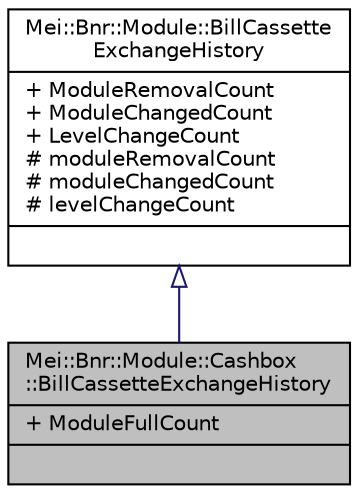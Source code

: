 digraph "Mei::Bnr::Module::Cashbox::BillCassetteExchangeHistory"
{
  edge [fontname="Helvetica",fontsize="10",labelfontname="Helvetica",labelfontsize="10"];
  node [fontname="Helvetica",fontsize="10",shape=record];
  Node1 [label="{Mei::Bnr::Module::Cashbox\l::BillCassetteExchangeHistory\n|+ ModuleFullCount\l|}",height=0.2,width=0.4,color="black", fillcolor="grey75", style="filled", fontcolor="black"];
  Node2 -> Node1 [dir="back",color="midnightblue",fontsize="10",style="solid",arrowtail="onormal",fontname="Helvetica"];
  Node2 [label="{Mei::Bnr::Module::BillCassette\lExchangeHistory\n|+ ModuleRemovalCount\l+ ModuleChangedCount\l+ LevelChangeCount\l# moduleRemovalCount\l# moduleChangedCount\l# levelChangeCount\l|}",height=0.2,width=0.4,color="black", fillcolor="white", style="filled",URL="$a00053.html",tooltip="Module::BillCassetteExchangeHistory "];
}
